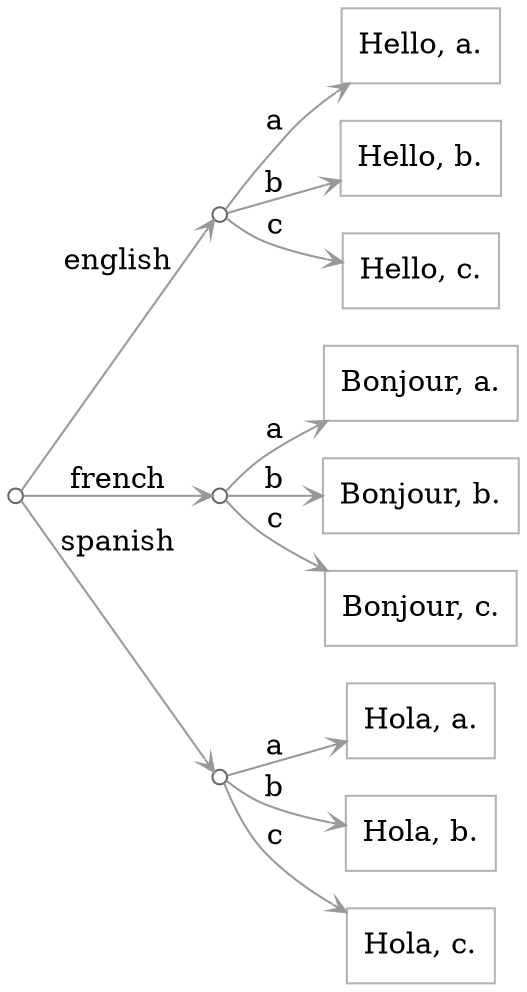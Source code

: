 digraph g {
  rankdir=LR;
  node [shape=box; color=gray70];
  edge [arrowhead=vee; arrowsize=0.75; color=gray60];

  "" [label=""; shape=circle; width=0.10; color=gray40];
  "" -> "/english" [label="english"];
  "/english" [label=""; shape=circle; width=0.10; color=gray40];
  "/english" -> "/english/a" [label="a"];
  "/english/a" [label="Hello, a."];
  "/english" -> "/english/b" [label="b"];
  "/english/b" [label="Hello, b."];
  "/english" -> "/english/c" [label="c"];
  "/english/c" [label="Hello, c."];
  "" -> "/french" [label="french"];
  "/french" [label=""; shape=circle; width=0.10; color=gray40];
  "/french" -> "/french/a" [label="a"];
  "/french/a" [label="Bonjour, a."];
  "/french" -> "/french/b" [label="b"];
  "/french/b" [label="Bonjour, b."];
  "/french" -> "/french/c" [label="c"];
  "/french/c" [label="Bonjour, c."];
  "" -> "/spanish" [label="spanish"];
  "/spanish" [label=""; shape=circle; width=0.10; color=gray40];
  "/spanish" -> "/spanish/a" [label="a"];
  "/spanish/a" [label="Hola, a."];
  "/spanish" -> "/spanish/b" [label="b"];
  "/spanish/b" [label="Hola, b."];
  "/spanish" -> "/spanish/c" [label="c"];
  "/spanish/c" [label="Hola, c."];
}
